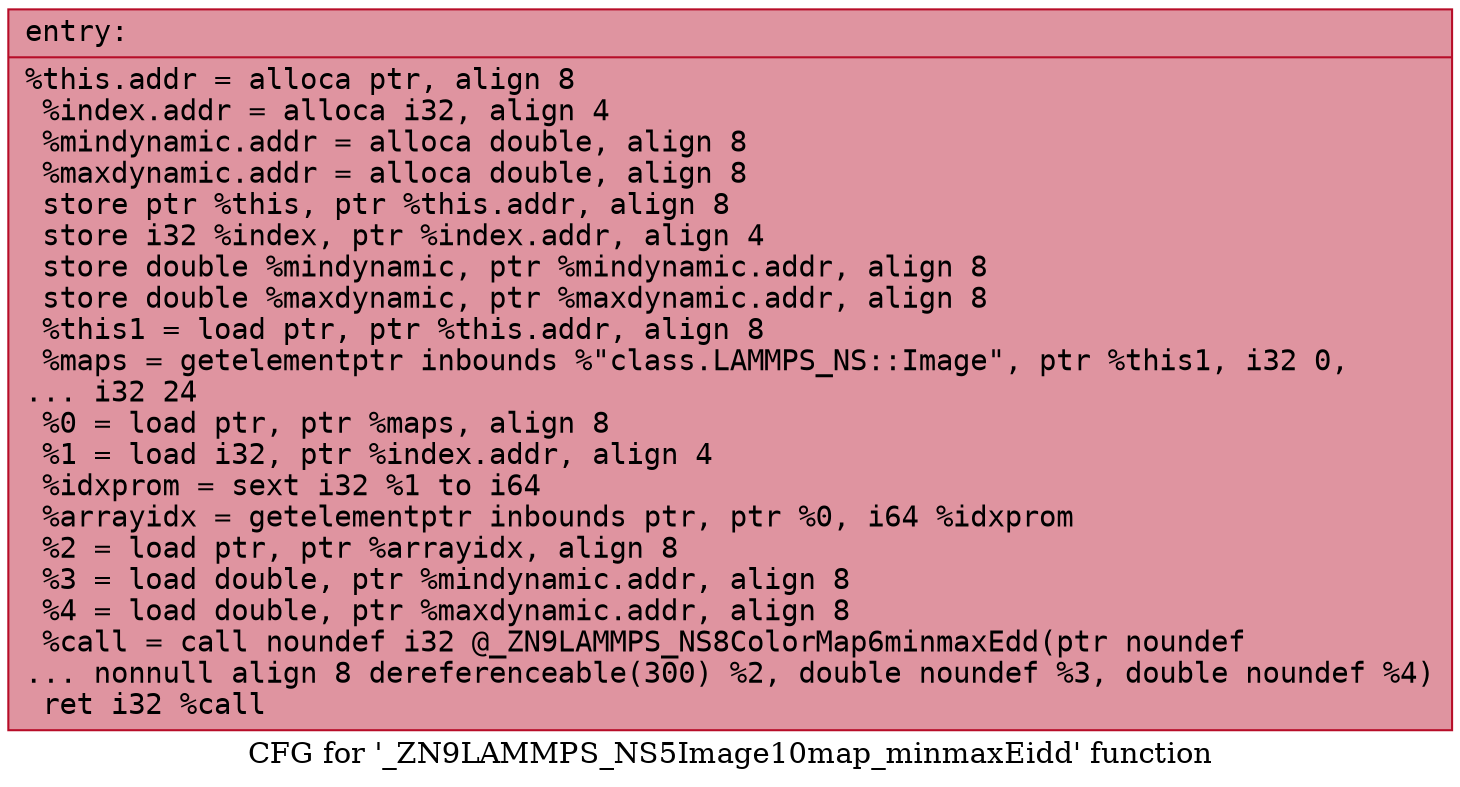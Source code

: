 digraph "CFG for '_ZN9LAMMPS_NS5Image10map_minmaxEidd' function" {
	label="CFG for '_ZN9LAMMPS_NS5Image10map_minmaxEidd' function";

	Node0x55d953241be0 [shape=record,color="#b70d28ff", style=filled, fillcolor="#b70d2870" fontname="Courier",label="{entry:\l|  %this.addr = alloca ptr, align 8\l  %index.addr = alloca i32, align 4\l  %mindynamic.addr = alloca double, align 8\l  %maxdynamic.addr = alloca double, align 8\l  store ptr %this, ptr %this.addr, align 8\l  store i32 %index, ptr %index.addr, align 4\l  store double %mindynamic, ptr %mindynamic.addr, align 8\l  store double %maxdynamic, ptr %maxdynamic.addr, align 8\l  %this1 = load ptr, ptr %this.addr, align 8\l  %maps = getelementptr inbounds %\"class.LAMMPS_NS::Image\", ptr %this1, i32 0,\l... i32 24\l  %0 = load ptr, ptr %maps, align 8\l  %1 = load i32, ptr %index.addr, align 4\l  %idxprom = sext i32 %1 to i64\l  %arrayidx = getelementptr inbounds ptr, ptr %0, i64 %idxprom\l  %2 = load ptr, ptr %arrayidx, align 8\l  %3 = load double, ptr %mindynamic.addr, align 8\l  %4 = load double, ptr %maxdynamic.addr, align 8\l  %call = call noundef i32 @_ZN9LAMMPS_NS8ColorMap6minmaxEdd(ptr noundef\l... nonnull align 8 dereferenceable(300) %2, double noundef %3, double noundef %4)\l  ret i32 %call\l}"];
}
